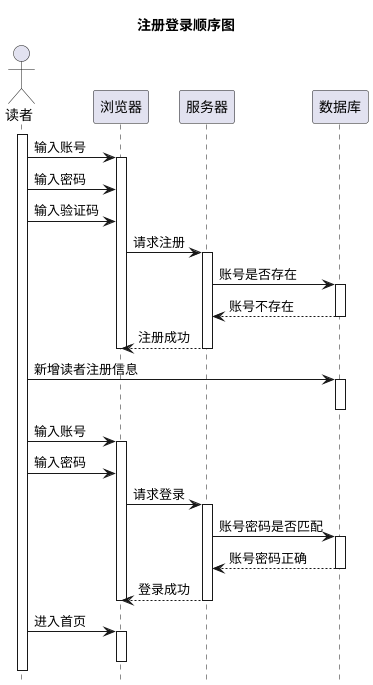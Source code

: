 @startuml
hide footbox
title 注册登录顺序图
actor 读者 as rd
activate rd
rd->浏览器:输入账号
activate 浏览器
rd->浏览器:输入密码
rd->浏览器:输入验证码
浏览器->服务器:请求注册
activate 服务器
服务器->数据库:账号是否存在
activate 数据库
数据库-->服务器:账号不存在
deactivate 数据库
服务器-->浏览器:注册成功
deactivate 服务器
deactivate 浏览器
rd->数据库:新增读者注册信息
activate 数据库
deactivate 数据库
rd->浏览器:输入账号
activate 浏览器
rd->浏览器:输入密码
浏览器->服务器:请求登录
activate 服务器
服务器->数据库:账号密码是否匹配
activate 数据库
数据库-->服务器:账号密码正确
deactivate 数据库
服务器-->浏览器:登录成功
deactivate 服务器
deactivate 浏览器
rd->浏览器:进入首页
activate 浏览器
deactivate 浏览器
@enduml